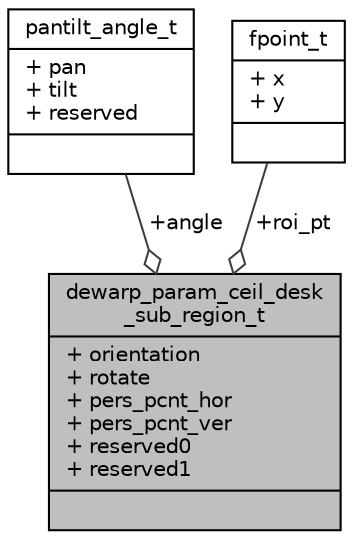 digraph "dewarp_param_ceil_desk_sub_region_t"
{
 // INTERACTIVE_SVG=YES
 // LATEX_PDF_SIZE
  bgcolor="transparent";
  edge [fontname="Helvetica",fontsize="10",labelfontname="Helvetica",labelfontsize="10"];
  node [fontname="Helvetica",fontsize="10",shape=record];
  Node1 [label="{dewarp_param_ceil_desk\l_sub_region_t\n|+ orientation\l+ rotate\l+ pers_pcnt_hor\l+ pers_pcnt_ver\l+ reserved0\l+ reserved1\l|}",height=0.2,width=0.4,color="black", fillcolor="grey75", style="filled", fontcolor="black",tooltip="ceiling desktop sub region parameters."];
  Node2 -> Node1 [color="grey25",fontsize="10",style="solid",label=" +angle" ,arrowhead="odiamond",fontname="Helvetica"];
  Node2 [label="{pantilt_angle_t\n|+ pan\l+ tilt\l+ reserved\l|}",height=0.2,width=0.4,color="black",URL="$d3/d58/structpantilt__angle__t.html",tooltip="pan/tilt in degree. related mode: wall rectilinear/panorama, ceiling/desktop sub region"];
  Node3 -> Node1 [color="grey25",fontsize="10",style="solid",label=" +roi_pt" ,arrowhead="odiamond",fontname="Helvetica"];
  Node3 [label="{fpoint_t\n|+ x\l+ y\l|}",height=0.2,width=0.4,color="black",URL="$de/dc8/structfpoint__t.html",tooltip="point coordinate value in float."];
}
